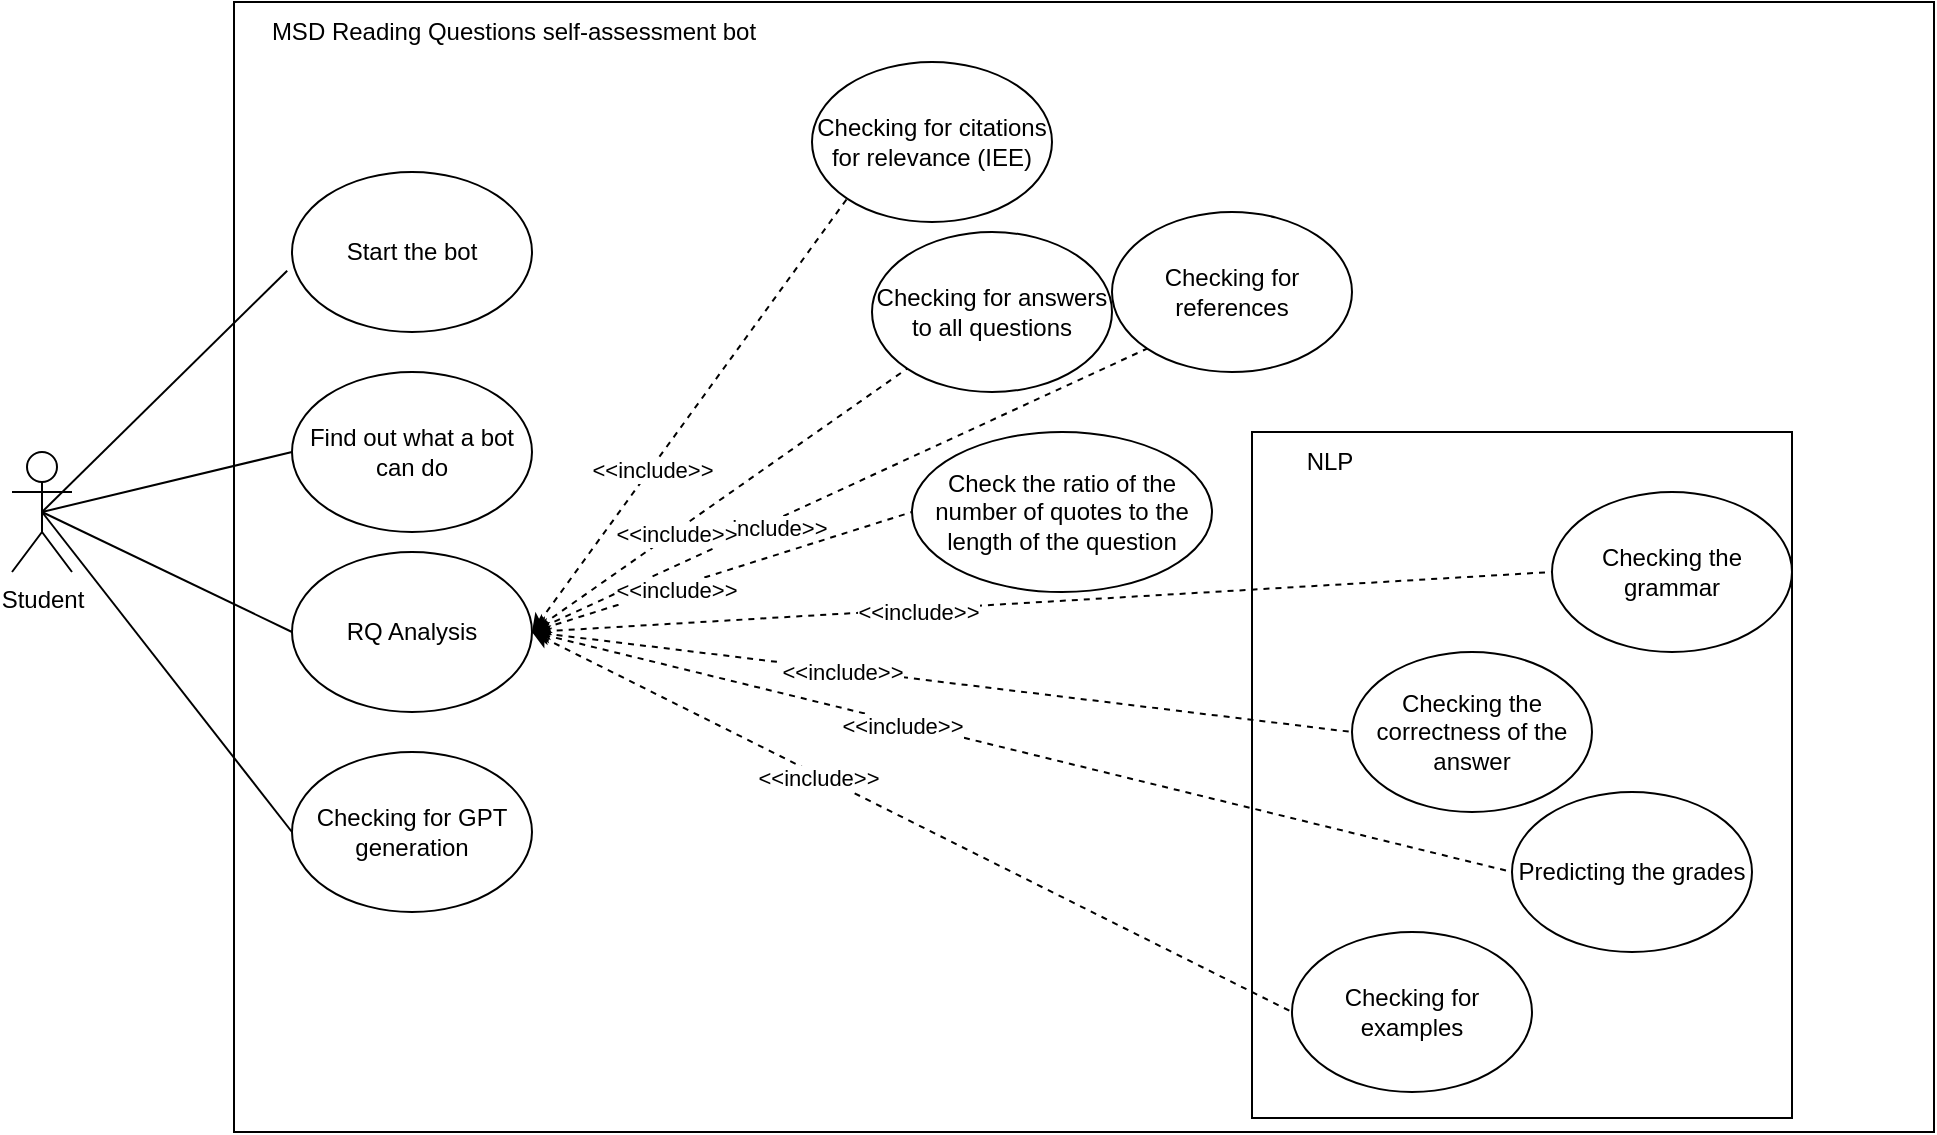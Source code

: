 <mxfile version="20.8.16" type="device"><diagram name="Страница 1" id="ihdXustX5UYjDED80r4q"><mxGraphModel dx="1050" dy="1838" grid="1" gridSize="10" guides="1" tooltips="1" connect="1" arrows="1" fold="1" page="1" pageScale="1" pageWidth="827" pageHeight="1169" math="0" shadow="0"><root><mxCell id="0"/><mxCell id="1" parent="0"/><mxCell id="FVrPbrbcqWCrxz31sNHT-51" value="" style="rounded=0;whiteSpace=wrap;html=1;fillColor=none;" parent="1" vertex="1"><mxGeometry x="251" y="-85" width="850" height="565" as="geometry"/></mxCell><mxCell id="FVrPbrbcqWCrxz31sNHT-52" value="" style="rounded=0;whiteSpace=wrap;html=1;fillColor=none;" parent="1" vertex="1"><mxGeometry x="760" y="130" width="270" height="343" as="geometry"/></mxCell><mxCell id="FVrPbrbcqWCrxz31sNHT-1" value="Student" style="shape=umlActor;verticalLabelPosition=bottom;verticalAlign=top;html=1;outlineConnect=0;" parent="1" vertex="1"><mxGeometry x="140" y="140" width="30" height="60" as="geometry"/></mxCell><mxCell id="FVrPbrbcqWCrxz31sNHT-4" value="" style="endArrow=none;html=1;rounded=0;entryX=0;entryY=0.5;entryDx=0;entryDy=0;exitX=0.5;exitY=0.5;exitDx=0;exitDy=0;exitPerimeter=0;endFill=0;" parent="1" source="FVrPbrbcqWCrxz31sNHT-1" target="FVrPbrbcqWCrxz31sNHT-16" edge="1"><mxGeometry width="50" height="50" relative="1" as="geometry"><mxPoint x="450" y="320" as="sourcePoint"/><mxPoint x="280" y="240" as="targetPoint"/></mxGeometry></mxCell><mxCell id="FVrPbrbcqWCrxz31sNHT-9" value="Find out what a bot can do" style="ellipse;whiteSpace=wrap;html=1;" parent="1" vertex="1"><mxGeometry x="280" y="100" width="120" height="80" as="geometry"/></mxCell><mxCell id="FVrPbrbcqWCrxz31sNHT-10" value="" style="endArrow=none;html=1;rounded=0;exitX=0.5;exitY=0.5;exitDx=0;exitDy=0;exitPerimeter=0;entryX=0;entryY=0.5;entryDx=0;entryDy=0;endFill=0;" parent="1" source="FVrPbrbcqWCrxz31sNHT-1" target="FVrPbrbcqWCrxz31sNHT-9" edge="1"><mxGeometry width="50" height="50" relative="1" as="geometry"><mxPoint x="390" y="170" as="sourcePoint"/><mxPoint x="440" y="120" as="targetPoint"/></mxGeometry></mxCell><mxCell id="FVrPbrbcqWCrxz31sNHT-11" value="Start the bot" style="ellipse;whiteSpace=wrap;html=1;" parent="1" vertex="1"><mxGeometry x="280" width="120" height="80" as="geometry"/></mxCell><mxCell id="FVrPbrbcqWCrxz31sNHT-12" value="" style="endArrow=none;html=1;rounded=0;exitX=0.5;exitY=0.5;exitDx=0;exitDy=0;exitPerimeter=0;entryX=-0.02;entryY=0.617;entryDx=0;entryDy=0;entryPerimeter=0;endFill=0;" parent="1" source="FVrPbrbcqWCrxz31sNHT-1" target="FVrPbrbcqWCrxz31sNHT-11" edge="1"><mxGeometry width="50" height="50" relative="1" as="geometry"><mxPoint x="410" y="310" as="sourcePoint"/><mxPoint x="460" y="260" as="targetPoint"/></mxGeometry></mxCell><mxCell id="FVrPbrbcqWCrxz31sNHT-16" value="Checking for GPT generation" style="ellipse;whiteSpace=wrap;html=1;" parent="1" vertex="1"><mxGeometry x="280" y="290" width="120" height="80" as="geometry"/></mxCell><mxCell id="FVrPbrbcqWCrxz31sNHT-17" value="Checking for references" style="ellipse;whiteSpace=wrap;html=1;" parent="1" vertex="1"><mxGeometry x="690" y="20" width="120" height="80" as="geometry"/></mxCell><mxCell id="FVrPbrbcqWCrxz31sNHT-18" value="Checking for examples" style="ellipse;whiteSpace=wrap;html=1;" parent="1" vertex="1"><mxGeometry x="780" y="380" width="120" height="80" as="geometry"/></mxCell><mxCell id="FVrPbrbcqWCrxz31sNHT-19" value="Checking for answers to all questions" style="ellipse;whiteSpace=wrap;html=1;" parent="1" vertex="1"><mxGeometry x="570" y="30" width="120" height="80" as="geometry"/></mxCell><mxCell id="FVrPbrbcqWCrxz31sNHT-21" value="Checking the correctness of the answer" style="ellipse;whiteSpace=wrap;html=1;" parent="1" vertex="1"><mxGeometry x="810" y="240" width="120" height="80" as="geometry"/></mxCell><mxCell id="FVrPbrbcqWCrxz31sNHT-31" value="MSD Reading Questions self-assessment bot" style="text;html=1;strokeColor=none;fillColor=none;align=center;verticalAlign=middle;whiteSpace=wrap;rounded=0;" parent="1" vertex="1"><mxGeometry x="251" y="-85" width="280" height="30" as="geometry"/></mxCell><mxCell id="FVrPbrbcqWCrxz31sNHT-34" value="RQ Analysis" style="ellipse;whiteSpace=wrap;html=1;" parent="1" vertex="1"><mxGeometry x="280" y="190" width="120" height="80" as="geometry"/></mxCell><mxCell id="FVrPbrbcqWCrxz31sNHT-39" value="" style="endArrow=none;html=1;rounded=0;dashed=1;entryX=0;entryY=0.5;entryDx=0;entryDy=0;exitX=1;exitY=0.5;exitDx=0;exitDy=0;endFill=0;startArrow=classic;startFill=1;" parent="1" source="FVrPbrbcqWCrxz31sNHT-34" target="FVrPbrbcqWCrxz31sNHT-21" edge="1"><mxGeometry width="50" height="50" relative="1" as="geometry"><mxPoint x="630" y="230" as="sourcePoint"/><mxPoint x="667.57" y="381.72" as="targetPoint"/></mxGeometry></mxCell><mxCell id="FVrPbrbcqWCrxz31sNHT-40" value="&amp;lt;&amp;lt;include&amp;gt;&amp;gt;" style="edgeLabel;html=1;align=center;verticalAlign=middle;resizable=0;points=[];" parent="FVrPbrbcqWCrxz31sNHT-39" vertex="1" connectable="0"><mxGeometry x="-0.245" y="-1" relative="1" as="geometry"><mxPoint as="offset"/></mxGeometry></mxCell><mxCell id="FVrPbrbcqWCrxz31sNHT-43" value="" style="endArrow=none;html=1;rounded=0;exitX=1;exitY=0.5;exitDx=0;exitDy=0;dashed=1;entryX=0;entryY=1;entryDx=0;entryDy=0;endFill=0;startArrow=classic;startFill=1;" parent="1" source="FVrPbrbcqWCrxz31sNHT-34" target="FVrPbrbcqWCrxz31sNHT-17" edge="1"><mxGeometry width="50" height="50" relative="1" as="geometry"><mxPoint x="630" y="230" as="sourcePoint"/><mxPoint x="956.451" y="-80" as="targetPoint"/></mxGeometry></mxCell><mxCell id="FVrPbrbcqWCrxz31sNHT-44" value="&amp;lt;&amp;lt;include&amp;gt;&amp;gt;" style="edgeLabel;html=1;align=center;verticalAlign=middle;resizable=0;points=[];" parent="FVrPbrbcqWCrxz31sNHT-43" vertex="1" connectable="0"><mxGeometry x="-0.245" y="-1" relative="1" as="geometry"><mxPoint as="offset"/></mxGeometry></mxCell><mxCell id="FVrPbrbcqWCrxz31sNHT-45" value="" style="endArrow=none;html=1;rounded=0;dashed=1;entryX=0;entryY=1;entryDx=0;entryDy=0;startArrow=classic;startFill=1;endFill=0;" parent="1" target="FVrPbrbcqWCrxz31sNHT-19" edge="1"><mxGeometry width="50" height="50" relative="1" as="geometry"><mxPoint x="400" y="230" as="sourcePoint"/><mxPoint x="966.451" y="-70" as="targetPoint"/></mxGeometry></mxCell><mxCell id="FVrPbrbcqWCrxz31sNHT-46" value="&amp;lt;&amp;lt;include&amp;gt;&amp;gt;" style="edgeLabel;html=1;align=center;verticalAlign=middle;resizable=0;points=[];" parent="FVrPbrbcqWCrxz31sNHT-45" vertex="1" connectable="0"><mxGeometry x="-0.245" y="-1" relative="1" as="geometry"><mxPoint as="offset"/></mxGeometry></mxCell><mxCell id="FVrPbrbcqWCrxz31sNHT-49" value="" style="endArrow=none;html=1;rounded=0;dashed=1;entryX=0;entryY=0.5;entryDx=0;entryDy=0;exitX=1;exitY=0.5;exitDx=0;exitDy=0;endFill=0;startArrow=classic;startFill=1;" parent="1" source="FVrPbrbcqWCrxz31sNHT-34" target="FVrPbrbcqWCrxz31sNHT-18" edge="1"><mxGeometry width="50" height="50" relative="1" as="geometry"><mxPoint x="630" y="230" as="sourcePoint"/><mxPoint x="986.451" y="-50" as="targetPoint"/></mxGeometry></mxCell><mxCell id="FVrPbrbcqWCrxz31sNHT-50" value="&amp;lt;&amp;lt;include&amp;gt;&amp;gt;" style="edgeLabel;html=1;align=center;verticalAlign=middle;resizable=0;points=[];" parent="FVrPbrbcqWCrxz31sNHT-49" vertex="1" connectable="0"><mxGeometry x="-0.245" y="-1" relative="1" as="geometry"><mxPoint as="offset"/></mxGeometry></mxCell><mxCell id="FVrPbrbcqWCrxz31sNHT-55" value="NLP" style="text;html=1;strokeColor=none;fillColor=none;align=center;verticalAlign=middle;whiteSpace=wrap;rounded=0;" parent="1" vertex="1"><mxGeometry x="760" y="130" width="78" height="30" as="geometry"/></mxCell><mxCell id="fearTArZWXRfGwHSlQTg-1" value="" style="endArrow=none;html=1;rounded=0;exitX=0.5;exitY=0.5;exitDx=0;exitDy=0;exitPerimeter=0;entryX=0;entryY=0.5;entryDx=0;entryDy=0;endFill=0;" edge="1" parent="1" source="FVrPbrbcqWCrxz31sNHT-1" target="FVrPbrbcqWCrxz31sNHT-34"><mxGeometry width="50" height="50" relative="1" as="geometry"><mxPoint x="630" y="170" as="sourcePoint"/><mxPoint x="680" y="120" as="targetPoint"/></mxGeometry></mxCell><mxCell id="fearTArZWXRfGwHSlQTg-3" value="Checking&amp;nbsp;for cita﻿tions for relevance (IEE)" style="ellipse;whiteSpace=wrap;html=1;" vertex="1" parent="1"><mxGeometry x="540" y="-55" width="120" height="80" as="geometry"/></mxCell><mxCell id="fearTArZWXRfGwHSlQTg-4" value="Checking the grammar" style="ellipse;whiteSpace=wrap;html=1;" vertex="1" parent="1"><mxGeometry x="910" y="160" width="120" height="80" as="geometry"/></mxCell><mxCell id="fearTArZWXRfGwHSlQTg-5" value="" style="endArrow=none;html=1;rounded=0;exitX=1;exitY=0.5;exitDx=0;exitDy=0;dashed=1;entryX=0;entryY=0.5;entryDx=0;entryDy=0;startArrow=classic;startFill=1;endFill=0;" edge="1" parent="1" source="FVrPbrbcqWCrxz31sNHT-34" target="fearTArZWXRfGwHSlQTg-4"><mxGeometry width="50" height="50" relative="1" as="geometry"><mxPoint x="410" y="240" as="sourcePoint"/><mxPoint x="837.574" y="208.284" as="targetPoint"/></mxGeometry></mxCell><mxCell id="fearTArZWXRfGwHSlQTg-6" value="&amp;lt;&amp;lt;include&amp;gt;&amp;gt;" style="edgeLabel;html=1;align=center;verticalAlign=middle;resizable=0;points=[];" vertex="1" connectable="0" parent="fearTArZWXRfGwHSlQTg-5"><mxGeometry x="-0.245" y="-1" relative="1" as="geometry"><mxPoint as="offset"/></mxGeometry></mxCell><mxCell id="fearTArZWXRfGwHSlQTg-7" value="Check the ratio of the number of quotes to the length of the question" style="ellipse;whiteSpace=wrap;html=1;" vertex="1" parent="1"><mxGeometry x="590" y="130" width="150" height="80" as="geometry"/></mxCell><mxCell id="fearTArZWXRfGwHSlQTg-8" value="" style="endArrow=none;html=1;rounded=0;exitX=1;exitY=0.5;exitDx=0;exitDy=0;dashed=1;entryX=0;entryY=0.5;entryDx=0;entryDy=0;endFill=0;startArrow=classic;startFill=1;" edge="1" parent="1" source="FVrPbrbcqWCrxz31sNHT-34" target="fearTArZWXRfGwHSlQTg-7"><mxGeometry width="50" height="50" relative="1" as="geometry"><mxPoint x="410" y="240" as="sourcePoint"/><mxPoint x="530" y="403" as="targetPoint"/></mxGeometry></mxCell><mxCell id="fearTArZWXRfGwHSlQTg-9" value="&amp;lt;&amp;lt;include&amp;gt;&amp;gt;" style="edgeLabel;html=1;align=center;verticalAlign=middle;resizable=0;points=[];" vertex="1" connectable="0" parent="fearTArZWXRfGwHSlQTg-8"><mxGeometry x="-0.245" y="-1" relative="1" as="geometry"><mxPoint as="offset"/></mxGeometry></mxCell><mxCell id="fearTArZWXRfGwHSlQTg-10" value="Predicting the grades" style="ellipse;whiteSpace=wrap;html=1;" vertex="1" parent="1"><mxGeometry x="890" y="310" width="120" height="80" as="geometry"/></mxCell><mxCell id="fearTArZWXRfGwHSlQTg-11" value="" style="endArrow=none;html=1;rounded=0;dashed=1;entryX=0;entryY=0.5;entryDx=0;entryDy=0;exitX=1;exitY=0.5;exitDx=0;exitDy=0;endFill=0;startArrow=classic;startFill=1;" edge="1" parent="1" source="FVrPbrbcqWCrxz31sNHT-34" target="fearTArZWXRfGwHSlQTg-10"><mxGeometry width="50" height="50" relative="1" as="geometry"><mxPoint x="410" y="240" as="sourcePoint"/><mxPoint x="790" y="430" as="targetPoint"/></mxGeometry></mxCell><mxCell id="fearTArZWXRfGwHSlQTg-12" value="&amp;lt;&amp;lt;include&amp;gt;&amp;gt;" style="edgeLabel;html=1;align=center;verticalAlign=middle;resizable=0;points=[];" vertex="1" connectable="0" parent="fearTArZWXRfGwHSlQTg-11"><mxGeometry x="-0.245" y="-1" relative="1" as="geometry"><mxPoint as="offset"/></mxGeometry></mxCell><mxCell id="fearTArZWXRfGwHSlQTg-13" value="" style="endArrow=none;html=1;rounded=0;dashed=1;startArrow=classic;startFill=1;endFill=0;exitX=1;exitY=0.5;exitDx=0;exitDy=0;entryX=0;entryY=1;entryDx=0;entryDy=0;" edge="1" parent="1" source="FVrPbrbcqWCrxz31sNHT-34" target="fearTArZWXRfGwHSlQTg-3"><mxGeometry width="50" height="50" relative="1" as="geometry"><mxPoint x="410" y="159" as="sourcePoint"/><mxPoint x="597.574" y="27.284" as="targetPoint"/></mxGeometry></mxCell><mxCell id="fearTArZWXRfGwHSlQTg-14" value="&amp;lt;&amp;lt;include&amp;gt;&amp;gt;" style="edgeLabel;html=1;align=center;verticalAlign=middle;resizable=0;points=[];" vertex="1" connectable="0" parent="fearTArZWXRfGwHSlQTg-13"><mxGeometry x="-0.245" y="-1" relative="1" as="geometry"><mxPoint as="offset"/></mxGeometry></mxCell></root></mxGraphModel></diagram></mxfile>